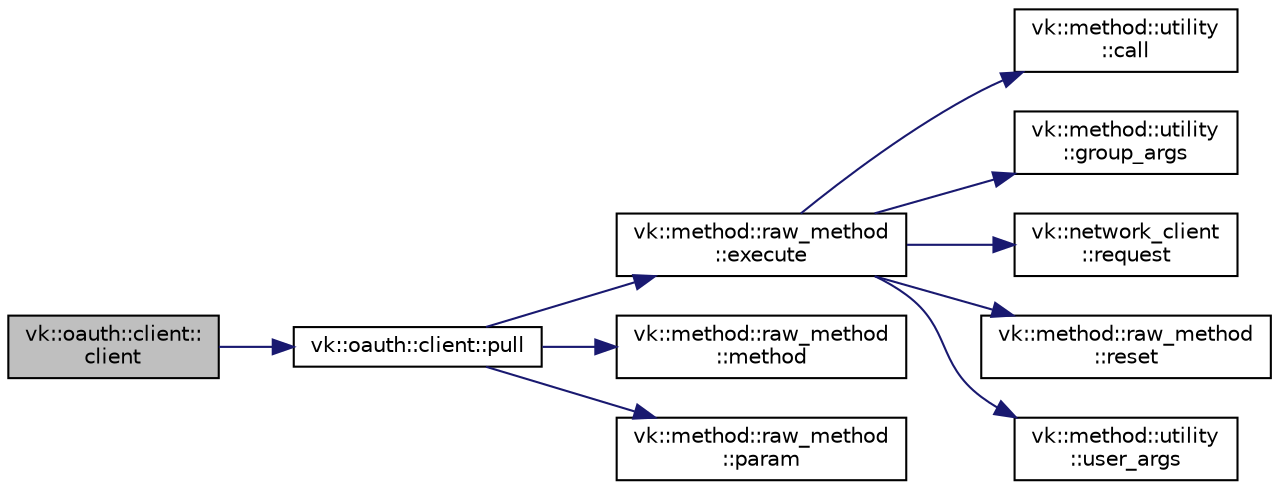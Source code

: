 digraph "vk::oauth::client::client"
{
 // LATEX_PDF_SIZE
  edge [fontname="Helvetica",fontsize="10",labelfontname="Helvetica",labelfontsize="10"];
  node [fontname="Helvetica",fontsize="10",shape=record];
  rankdir="LR";
  Node1 [label="vk::oauth::client::\lclient",height=0.2,width=0.4,color="black", fillcolor="grey75", style="filled", fontcolor="black",tooltip=" "];
  Node1 -> Node2 [color="midnightblue",fontsize="10",style="solid",fontname="Helvetica"];
  Node2 [label="vk::oauth::client::pull",height=0.2,width=0.4,color="black", fillcolor="white", style="filled",URL="$classvk_1_1oauth_1_1client.html#a4e076f3759181ee177f347fdbf36ec70",tooltip="Try get user data."];
  Node2 -> Node3 [color="midnightblue",fontsize="10",style="solid",fontname="Helvetica"];
  Node3 [label="vk::method::raw_method\l::execute",height=0.2,width=0.4,color="black", fillcolor="white", style="filled",URL="$classvk_1_1method_1_1raw__method.html#ab7584d2edee9e6a0d215d762bb381fcb",tooltip="Process vk request."];
  Node3 -> Node4 [color="midnightblue",fontsize="10",style="solid",fontname="Helvetica"];
  Node4 [label="vk::method::utility\l::call",height=0.2,width=0.4,color="black", fillcolor="white", style="filled",URL="$classvk_1_1method_1_1utility.html#a21fc84037c27a7b6acabb389352adcdc",tooltip=" "];
  Node3 -> Node5 [color="midnightblue",fontsize="10",style="solid",fontname="Helvetica"];
  Node5 [label="vk::method::utility\l::group_args",height=0.2,width=0.4,color="black", fillcolor="white", style="filled",URL="$classvk_1_1method_1_1utility.html#a19c050ed96880bb6f34499d5a6aaa062",tooltip=" "];
  Node3 -> Node6 [color="midnightblue",fontsize="10",style="solid",fontname="Helvetica"];
  Node6 [label="vk::network_client\l::request",height=0.2,width=0.4,color="black", fillcolor="white", style="filled",URL="$classvk_1_1network__client.html#a987730611db15624097f07a9cfce89f4",tooltip=" "];
  Node3 -> Node7 [color="midnightblue",fontsize="10",style="solid",fontname="Helvetica"];
  Node7 [label="vk::method::raw_method\l::reset",height=0.2,width=0.4,color="black", fillcolor="white", style="filled",URL="$classvk_1_1method_1_1raw__method.html#a2e05561d8b52c6965f439dd0b16da2aa",tooltip=" "];
  Node3 -> Node8 [color="midnightblue",fontsize="10",style="solid",fontname="Helvetica"];
  Node8 [label="vk::method::utility\l::user_args",height=0.2,width=0.4,color="black", fillcolor="white", style="filled",URL="$classvk_1_1method_1_1utility.html#ac87a440904311e7238ebc8ae8128cfb3",tooltip=" "];
  Node2 -> Node9 [color="midnightblue",fontsize="10",style="solid",fontname="Helvetica"];
  Node9 [label="vk::method::raw_method\l::method",height=0.2,width=0.4,color="black", fillcolor="white", style="filled",URL="$classvk_1_1method_1_1raw__method.html#a2409f950771c20958263ce937f90c4d7",tooltip=" "];
  Node2 -> Node10 [color="midnightblue",fontsize="10",style="solid",fontname="Helvetica"];
  Node10 [label="vk::method::raw_method\l::param",height=0.2,width=0.4,color="black", fillcolor="white", style="filled",URL="$classvk_1_1method_1_1raw__method.html#a5dd23c787d01b9004e585c80bfa09585",tooltip=" "];
}
